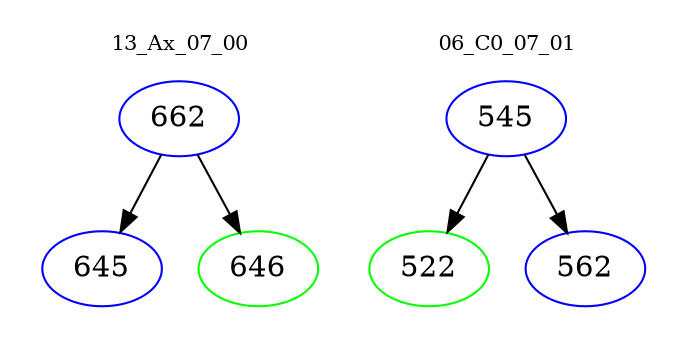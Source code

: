 digraph{
subgraph cluster_0 {
color = white
label = "13_Ax_07_00";
fontsize=10;
T0_662 [label="662", color="blue"]
T0_662 -> T0_645 [color="black"]
T0_645 [label="645", color="blue"]
T0_662 -> T0_646 [color="black"]
T0_646 [label="646", color="green"]
}
subgraph cluster_1 {
color = white
label = "06_C0_07_01";
fontsize=10;
T1_545 [label="545", color="blue"]
T1_545 -> T1_522 [color="black"]
T1_522 [label="522", color="green"]
T1_545 -> T1_562 [color="black"]
T1_562 [label="562", color="blue"]
}
}
